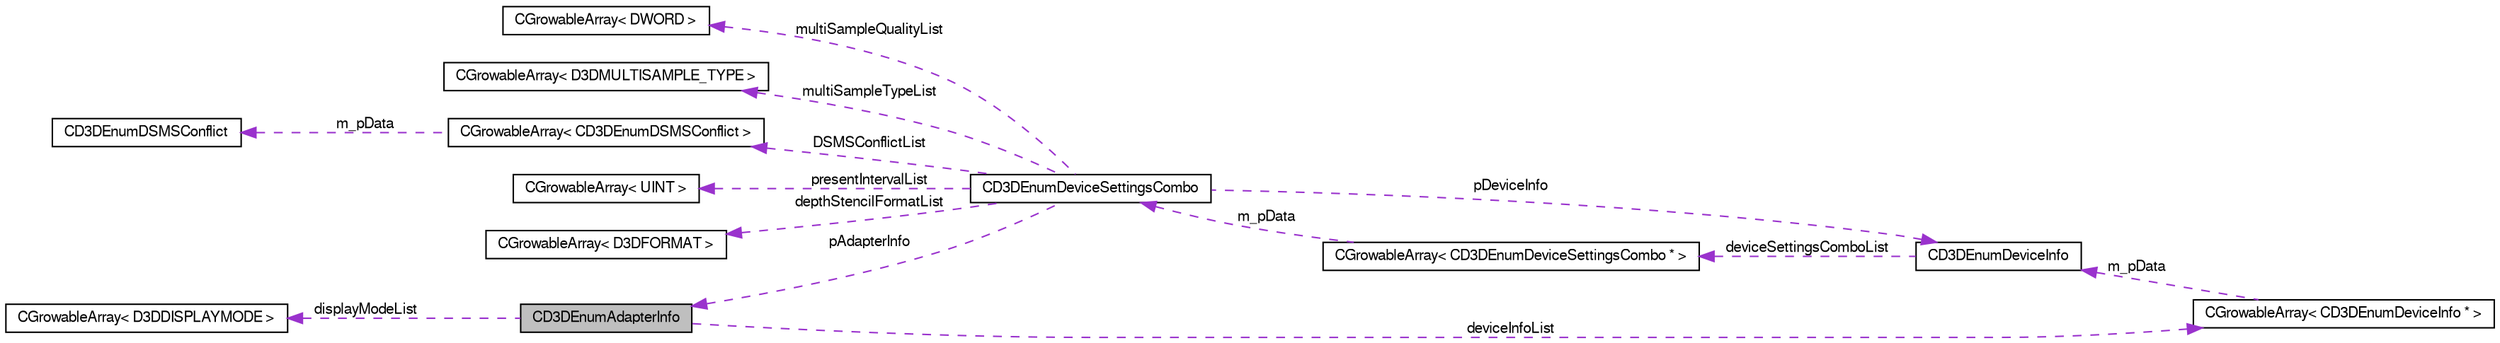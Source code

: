 digraph G
{
  edge [fontname="FreeSans",fontsize="10",labelfontname="FreeSans",labelfontsize="10"];
  node [fontname="FreeSans",fontsize="10",shape=record];
  rankdir=LR;
  Node1 [label="CD3DEnumAdapterInfo",height=0.2,width=0.4,color="black", fillcolor="grey75", style="filled" fontcolor="black"];
  Node2 -> Node1 [dir=back,color="darkorchid3",fontsize="10",style="dashed",label="displayModeList"];
  Node2 [label="CGrowableArray\< D3DDISPLAYMODE \>",height=0.2,width=0.4,color="black", fillcolor="white", style="filled",URL="$class_c_growable_array.html"];
  Node3 -> Node1 [dir=back,color="darkorchid3",fontsize="10",style="dashed",label="deviceInfoList"];
  Node3 [label="CGrowableArray\< CD3DEnumDeviceInfo * \>",height=0.2,width=0.4,color="black", fillcolor="white", style="filled",URL="$class_c_growable_array.html"];
  Node4 -> Node3 [dir=back,color="darkorchid3",fontsize="10",style="dashed",label="m_pData"];
  Node4 [label="CD3DEnumDeviceInfo",height=0.2,width=0.4,color="black", fillcolor="white", style="filled",URL="$class_c_d3_d_enum_device_info.html"];
  Node5 -> Node4 [dir=back,color="darkorchid3",fontsize="10",style="dashed",label="deviceSettingsComboList"];
  Node5 [label="CGrowableArray\< CD3DEnumDeviceSettingsCombo * \>",height=0.2,width=0.4,color="black", fillcolor="white", style="filled",URL="$class_c_growable_array.html"];
  Node6 -> Node5 [dir=back,color="darkorchid3",fontsize="10",style="dashed",label="m_pData"];
  Node6 [label="CD3DEnumDeviceSettingsCombo",height=0.2,width=0.4,color="black", fillcolor="white", style="filled",URL="$struct_c_d3_d_enum_device_settings_combo.html"];
  Node7 -> Node6 [dir=back,color="darkorchid3",fontsize="10",style="dashed",label="multiSampleQualityList"];
  Node7 [label="CGrowableArray\< DWORD \>",height=0.2,width=0.4,color="black", fillcolor="white", style="filled",URL="$class_c_growable_array.html"];
  Node8 -> Node6 [dir=back,color="darkorchid3",fontsize="10",style="dashed",label="multiSampleTypeList"];
  Node8 [label="CGrowableArray\< D3DMULTISAMPLE_TYPE \>",height=0.2,width=0.4,color="black", fillcolor="white", style="filled",URL="$class_c_growable_array.html"];
  Node4 -> Node6 [dir=back,color="darkorchid3",fontsize="10",style="dashed",label="pDeviceInfo"];
  Node9 -> Node6 [dir=back,color="darkorchid3",fontsize="10",style="dashed",label="DSMSConflictList"];
  Node9 [label="CGrowableArray\< CD3DEnumDSMSConflict \>",height=0.2,width=0.4,color="black", fillcolor="white", style="filled",URL="$class_c_growable_array.html"];
  Node10 -> Node9 [dir=back,color="darkorchid3",fontsize="10",style="dashed",label="m_pData"];
  Node10 [label="CD3DEnumDSMSConflict",height=0.2,width=0.4,color="black", fillcolor="white", style="filled",URL="$struct_c_d3_d_enum_d_s_m_s_conflict.html"];
  Node1 -> Node6 [dir=back,color="darkorchid3",fontsize="10",style="dashed",label="pAdapterInfo"];
  Node11 -> Node6 [dir=back,color="darkorchid3",fontsize="10",style="dashed",label="presentIntervalList"];
  Node11 [label="CGrowableArray\< UINT \>",height=0.2,width=0.4,color="black", fillcolor="white", style="filled",URL="$class_c_growable_array.html"];
  Node12 -> Node6 [dir=back,color="darkorchid3",fontsize="10",style="dashed",label="depthStencilFormatList"];
  Node12 [label="CGrowableArray\< D3DFORMAT \>",height=0.2,width=0.4,color="black", fillcolor="white", style="filled",URL="$class_c_growable_array.html"];
}
